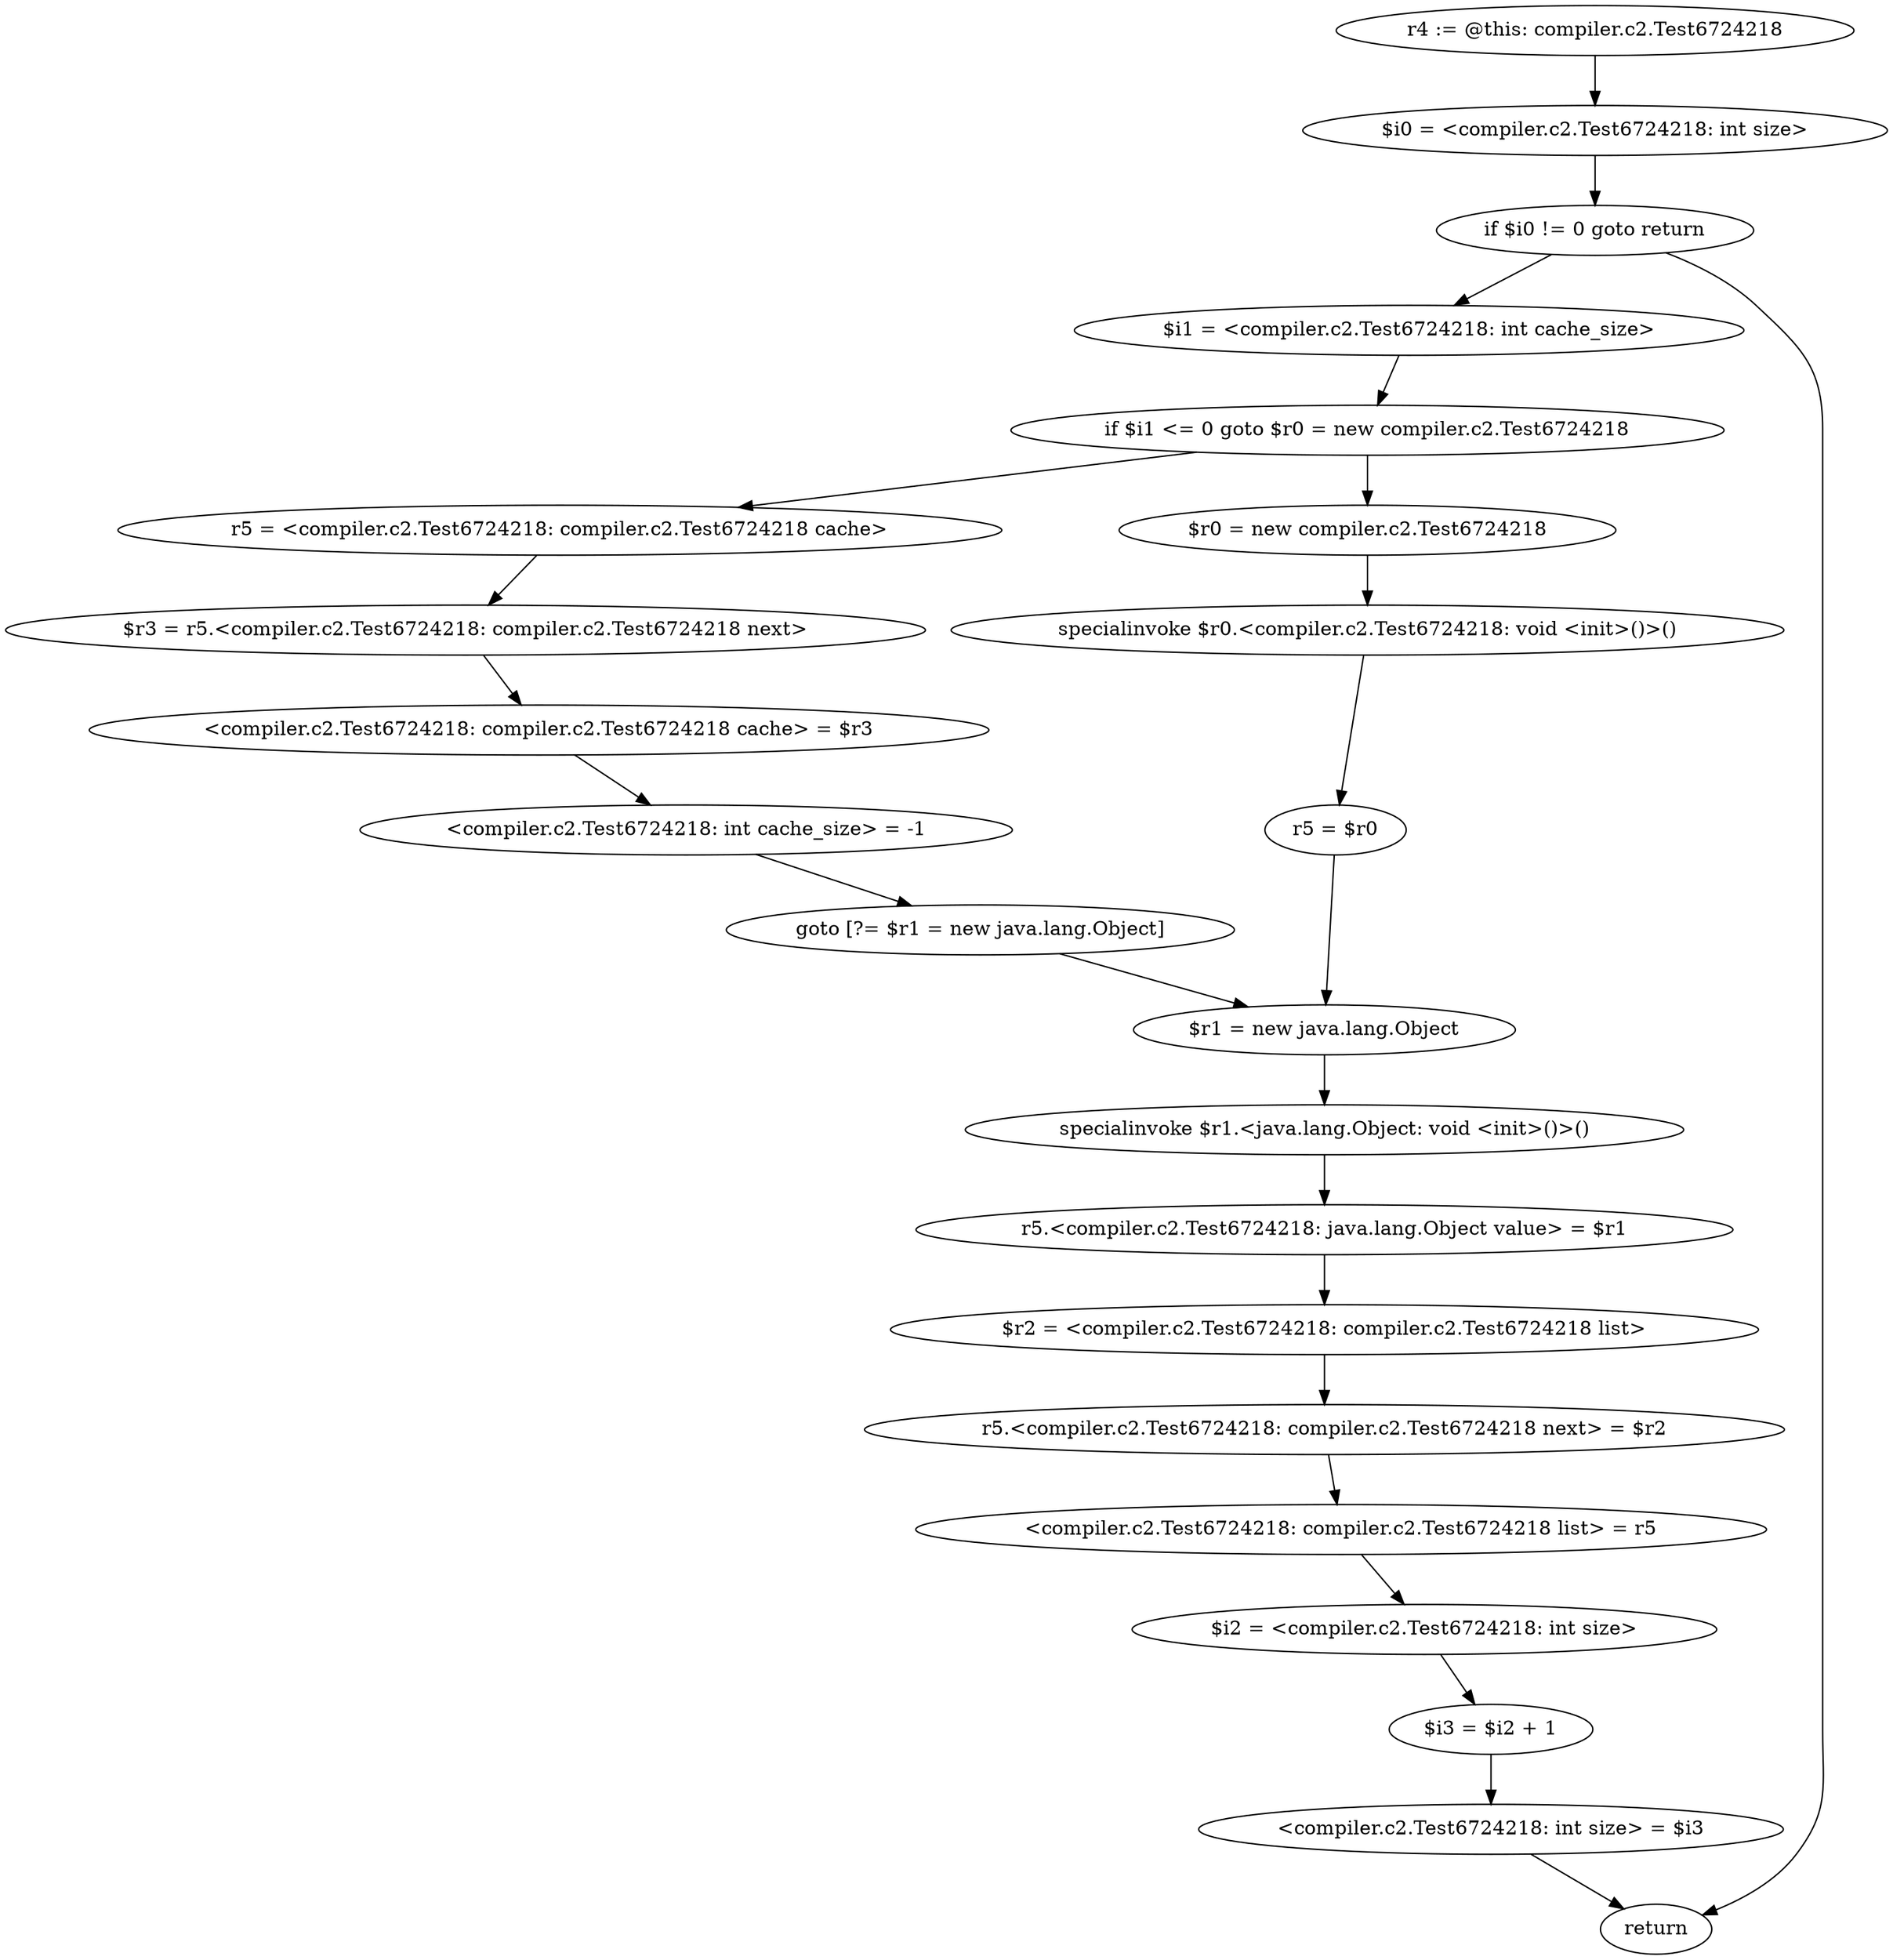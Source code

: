 digraph "unitGraph" {
    "r4 := @this: compiler.c2.Test6724218"
    "$i0 = <compiler.c2.Test6724218: int size>"
    "if $i0 != 0 goto return"
    "$i1 = <compiler.c2.Test6724218: int cache_size>"
    "if $i1 <= 0 goto $r0 = new compiler.c2.Test6724218"
    "r5 = <compiler.c2.Test6724218: compiler.c2.Test6724218 cache>"
    "$r3 = r5.<compiler.c2.Test6724218: compiler.c2.Test6724218 next>"
    "<compiler.c2.Test6724218: compiler.c2.Test6724218 cache> = $r3"
    "<compiler.c2.Test6724218: int cache_size> = -1"
    "goto [?= $r1 = new java.lang.Object]"
    "$r0 = new compiler.c2.Test6724218"
    "specialinvoke $r0.<compiler.c2.Test6724218: void <init>()>()"
    "r5 = $r0"
    "$r1 = new java.lang.Object"
    "specialinvoke $r1.<java.lang.Object: void <init>()>()"
    "r5.<compiler.c2.Test6724218: java.lang.Object value> = $r1"
    "$r2 = <compiler.c2.Test6724218: compiler.c2.Test6724218 list>"
    "r5.<compiler.c2.Test6724218: compiler.c2.Test6724218 next> = $r2"
    "<compiler.c2.Test6724218: compiler.c2.Test6724218 list> = r5"
    "$i2 = <compiler.c2.Test6724218: int size>"
    "$i3 = $i2 + 1"
    "<compiler.c2.Test6724218: int size> = $i3"
    "return"
    "r4 := @this: compiler.c2.Test6724218"->"$i0 = <compiler.c2.Test6724218: int size>";
    "$i0 = <compiler.c2.Test6724218: int size>"->"if $i0 != 0 goto return";
    "if $i0 != 0 goto return"->"$i1 = <compiler.c2.Test6724218: int cache_size>";
    "if $i0 != 0 goto return"->"return";
    "$i1 = <compiler.c2.Test6724218: int cache_size>"->"if $i1 <= 0 goto $r0 = new compiler.c2.Test6724218";
    "if $i1 <= 0 goto $r0 = new compiler.c2.Test6724218"->"r5 = <compiler.c2.Test6724218: compiler.c2.Test6724218 cache>";
    "if $i1 <= 0 goto $r0 = new compiler.c2.Test6724218"->"$r0 = new compiler.c2.Test6724218";
    "r5 = <compiler.c2.Test6724218: compiler.c2.Test6724218 cache>"->"$r3 = r5.<compiler.c2.Test6724218: compiler.c2.Test6724218 next>";
    "$r3 = r5.<compiler.c2.Test6724218: compiler.c2.Test6724218 next>"->"<compiler.c2.Test6724218: compiler.c2.Test6724218 cache> = $r3";
    "<compiler.c2.Test6724218: compiler.c2.Test6724218 cache> = $r3"->"<compiler.c2.Test6724218: int cache_size> = -1";
    "<compiler.c2.Test6724218: int cache_size> = -1"->"goto [?= $r1 = new java.lang.Object]";
    "goto [?= $r1 = new java.lang.Object]"->"$r1 = new java.lang.Object";
    "$r0 = new compiler.c2.Test6724218"->"specialinvoke $r0.<compiler.c2.Test6724218: void <init>()>()";
    "specialinvoke $r0.<compiler.c2.Test6724218: void <init>()>()"->"r5 = $r0";
    "r5 = $r0"->"$r1 = new java.lang.Object";
    "$r1 = new java.lang.Object"->"specialinvoke $r1.<java.lang.Object: void <init>()>()";
    "specialinvoke $r1.<java.lang.Object: void <init>()>()"->"r5.<compiler.c2.Test6724218: java.lang.Object value> = $r1";
    "r5.<compiler.c2.Test6724218: java.lang.Object value> = $r1"->"$r2 = <compiler.c2.Test6724218: compiler.c2.Test6724218 list>";
    "$r2 = <compiler.c2.Test6724218: compiler.c2.Test6724218 list>"->"r5.<compiler.c2.Test6724218: compiler.c2.Test6724218 next> = $r2";
    "r5.<compiler.c2.Test6724218: compiler.c2.Test6724218 next> = $r2"->"<compiler.c2.Test6724218: compiler.c2.Test6724218 list> = r5";
    "<compiler.c2.Test6724218: compiler.c2.Test6724218 list> = r5"->"$i2 = <compiler.c2.Test6724218: int size>";
    "$i2 = <compiler.c2.Test6724218: int size>"->"$i3 = $i2 + 1";
    "$i3 = $i2 + 1"->"<compiler.c2.Test6724218: int size> = $i3";
    "<compiler.c2.Test6724218: int size> = $i3"->"return";
}
